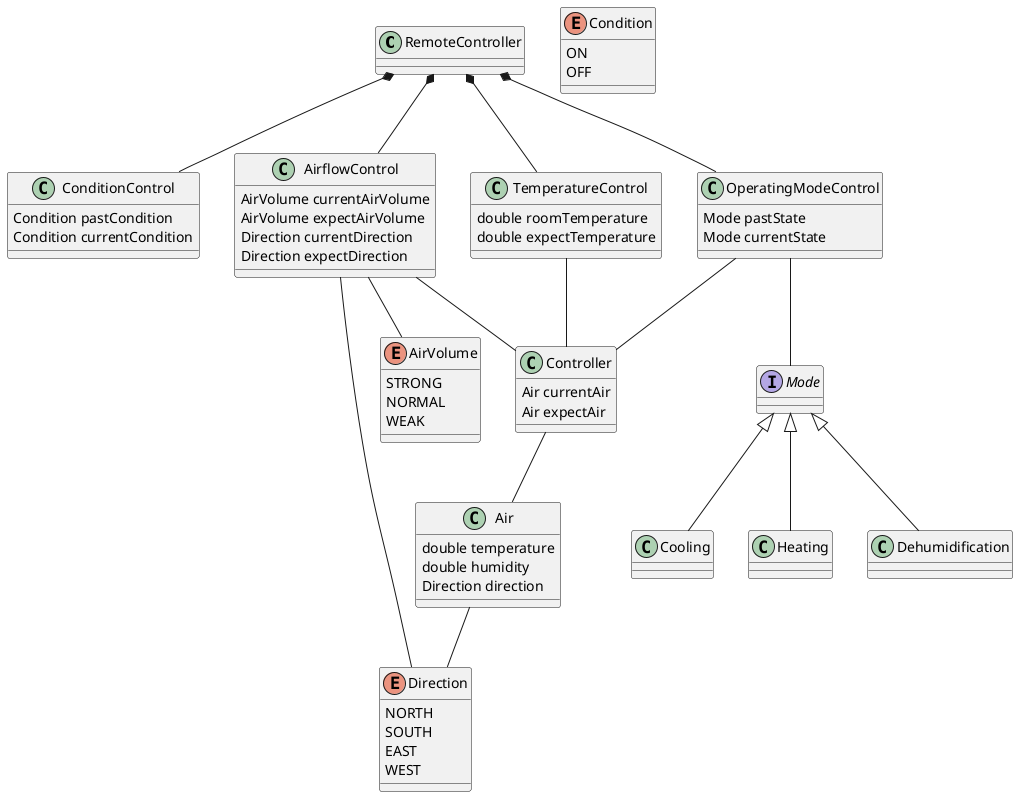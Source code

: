 @startuml

class RemoteController {
}
class ConditionControl {
  Condition pastCondition
  Condition currentCondition
}
class OperatingModeControl {
  Mode pastState
  Mode currentState
}
class TemperatureControl {
  double roomTemperature
  double expectTemperature
}
class AirflowControl {
  AirVolume currentAirVolume
  AirVolume expectAirVolume
  Direction currentDirection
  Direction expectDirection
}
class Controller {
  Air currentAir
  Air expectAir
}
enum AirVolume {
  STRONG
  NORMAL
  WEAK
}
interface Mode
class Cooling
class Heating
class Dehumidification
enum Condition {
  ON
  OFF
}
class Air {
  double temperature
  double humidity
  Direction direction
}
enum Direction {
  NORTH
  SOUTH
  EAST
  WEST
}
RemoteController *-- OperatingModeControl
RemoteController *-- TemperatureControl
RemoteController *-- AirflowControl
RemoteController *-- ConditionControl
OperatingModeControl -- Mode
AirflowControl -- AirVolume
AirflowControl -- Direction
OperatingModeControl -- Controller
TemperatureControl -- Controller
AirflowControl -- Controller
Controller -- Air
Air -- Direction
Mode <|-- Cooling
Mode <|-- Heating
Mode <|-- Dehumidification

@enduml